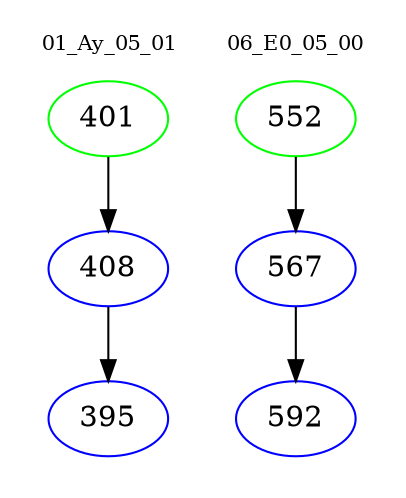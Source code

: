 digraph{
subgraph cluster_0 {
color = white
label = "01_Ay_05_01";
fontsize=10;
T0_401 [label="401", color="green"]
T0_401 -> T0_408 [color="black"]
T0_408 [label="408", color="blue"]
T0_408 -> T0_395 [color="black"]
T0_395 [label="395", color="blue"]
}
subgraph cluster_1 {
color = white
label = "06_E0_05_00";
fontsize=10;
T1_552 [label="552", color="green"]
T1_552 -> T1_567 [color="black"]
T1_567 [label="567", color="blue"]
T1_567 -> T1_592 [color="black"]
T1_592 [label="592", color="blue"]
}
}
